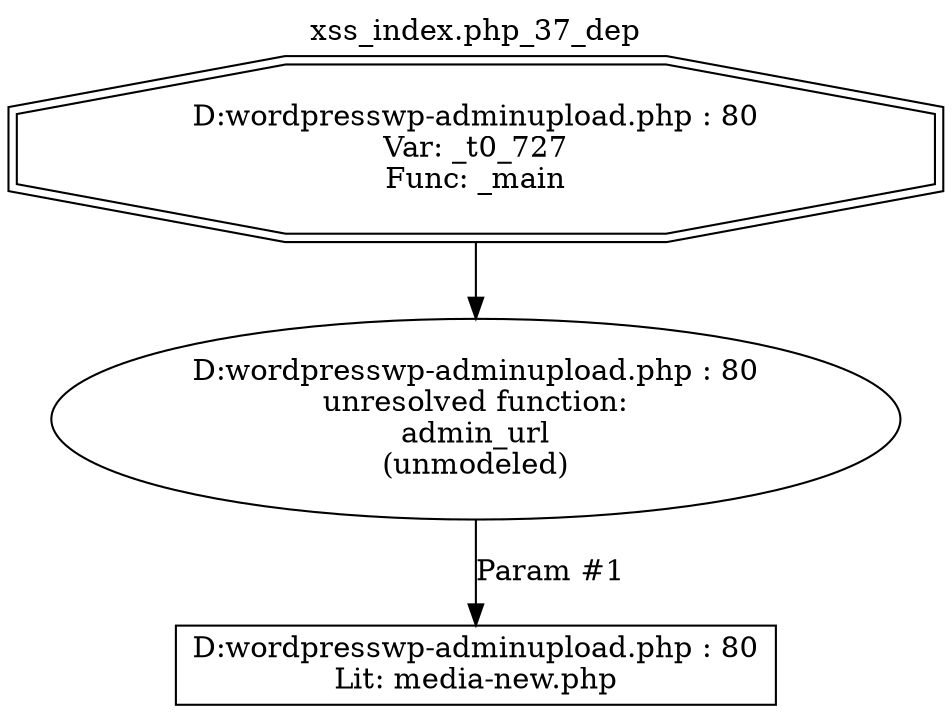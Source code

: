 digraph cfg {
  label="xss_index.php_37_dep";
  labelloc=t;
  n1 [shape=doubleoctagon, label="D:\wordpress\wp-admin\upload.php : 80\nVar: _t0_727\nFunc: _main\n"];
  n2 [shape=ellipse, label="D:\wordpress\wp-admin\upload.php : 80\nunresolved function:\nadmin_url\n(unmodeled)\n"];
  n3 [shape=box, label="D:\wordpress\wp-admin\upload.php : 80\nLit: media-new.php\n"];
  n1 -> n2;
  n2 -> n3[label="Param #1"];
}
